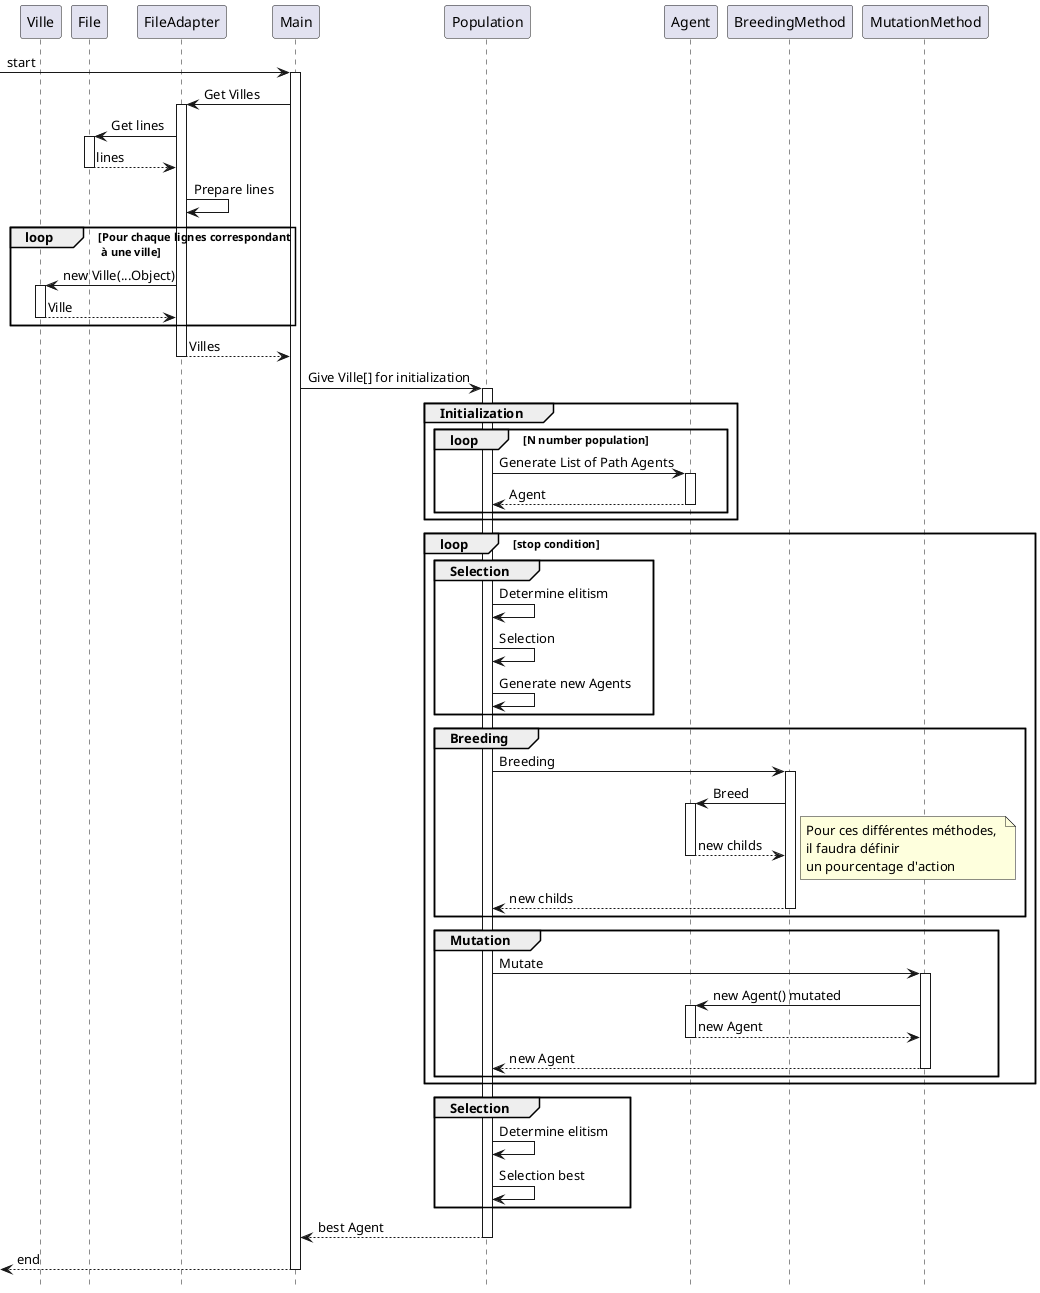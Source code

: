 @startuml

hide footbox

participant Ville
participant File
participant FileAdapter
participant Main
participant Population
participant Agent
participant BreedingMethod
participant MutationMethod

[->Main ++ : start
    Main -> FileAdapter ++ : Get Villes
        FileAdapter -> File ++ : Get lines
        return lines
        FileAdapter -> FileAdapter : Prepare lines

        loop Pour chaque lignes correspondant\n à une ville
            FileAdapter -> Ville ++: new Ville(...Object)
            return Ville
        end
        
    return Villes

    Main -> Population ++ : Give Ville[] for initialization
        
        group Initialization
            loop N number population
                Population -> Agent ++: Generate List of Path Agents
                return Agent
            end
            
        end

        loop stop condition 
            group Selection
                Population -> Population : Determine elitism
                
                Population -> Population : Selection
                Population -> Population : Generate new Agents

            end

            group Breeding
                
                Population -> BreedingMethod ++: Breeding
                    BreedingMethod -> Agent ++ : Breed
                    return new childs
                    note right
                        Pour ces différentes méthodes, 
                        il faudra définir
                        un pourcentage d'action
                    end note
                return new childs
            end

            group Mutation
                Population -> MutationMethod ++ : Mutate
                    MutationMethod -> Agent ++ : new Agent() mutated
                    return new Agent
                return new Agent
            end 

        end

        group Selection
            Population -> Population : Determine elitism
            
            Population -> Population : Selection best

        end
    return best Agent
    
return end

@enduml
